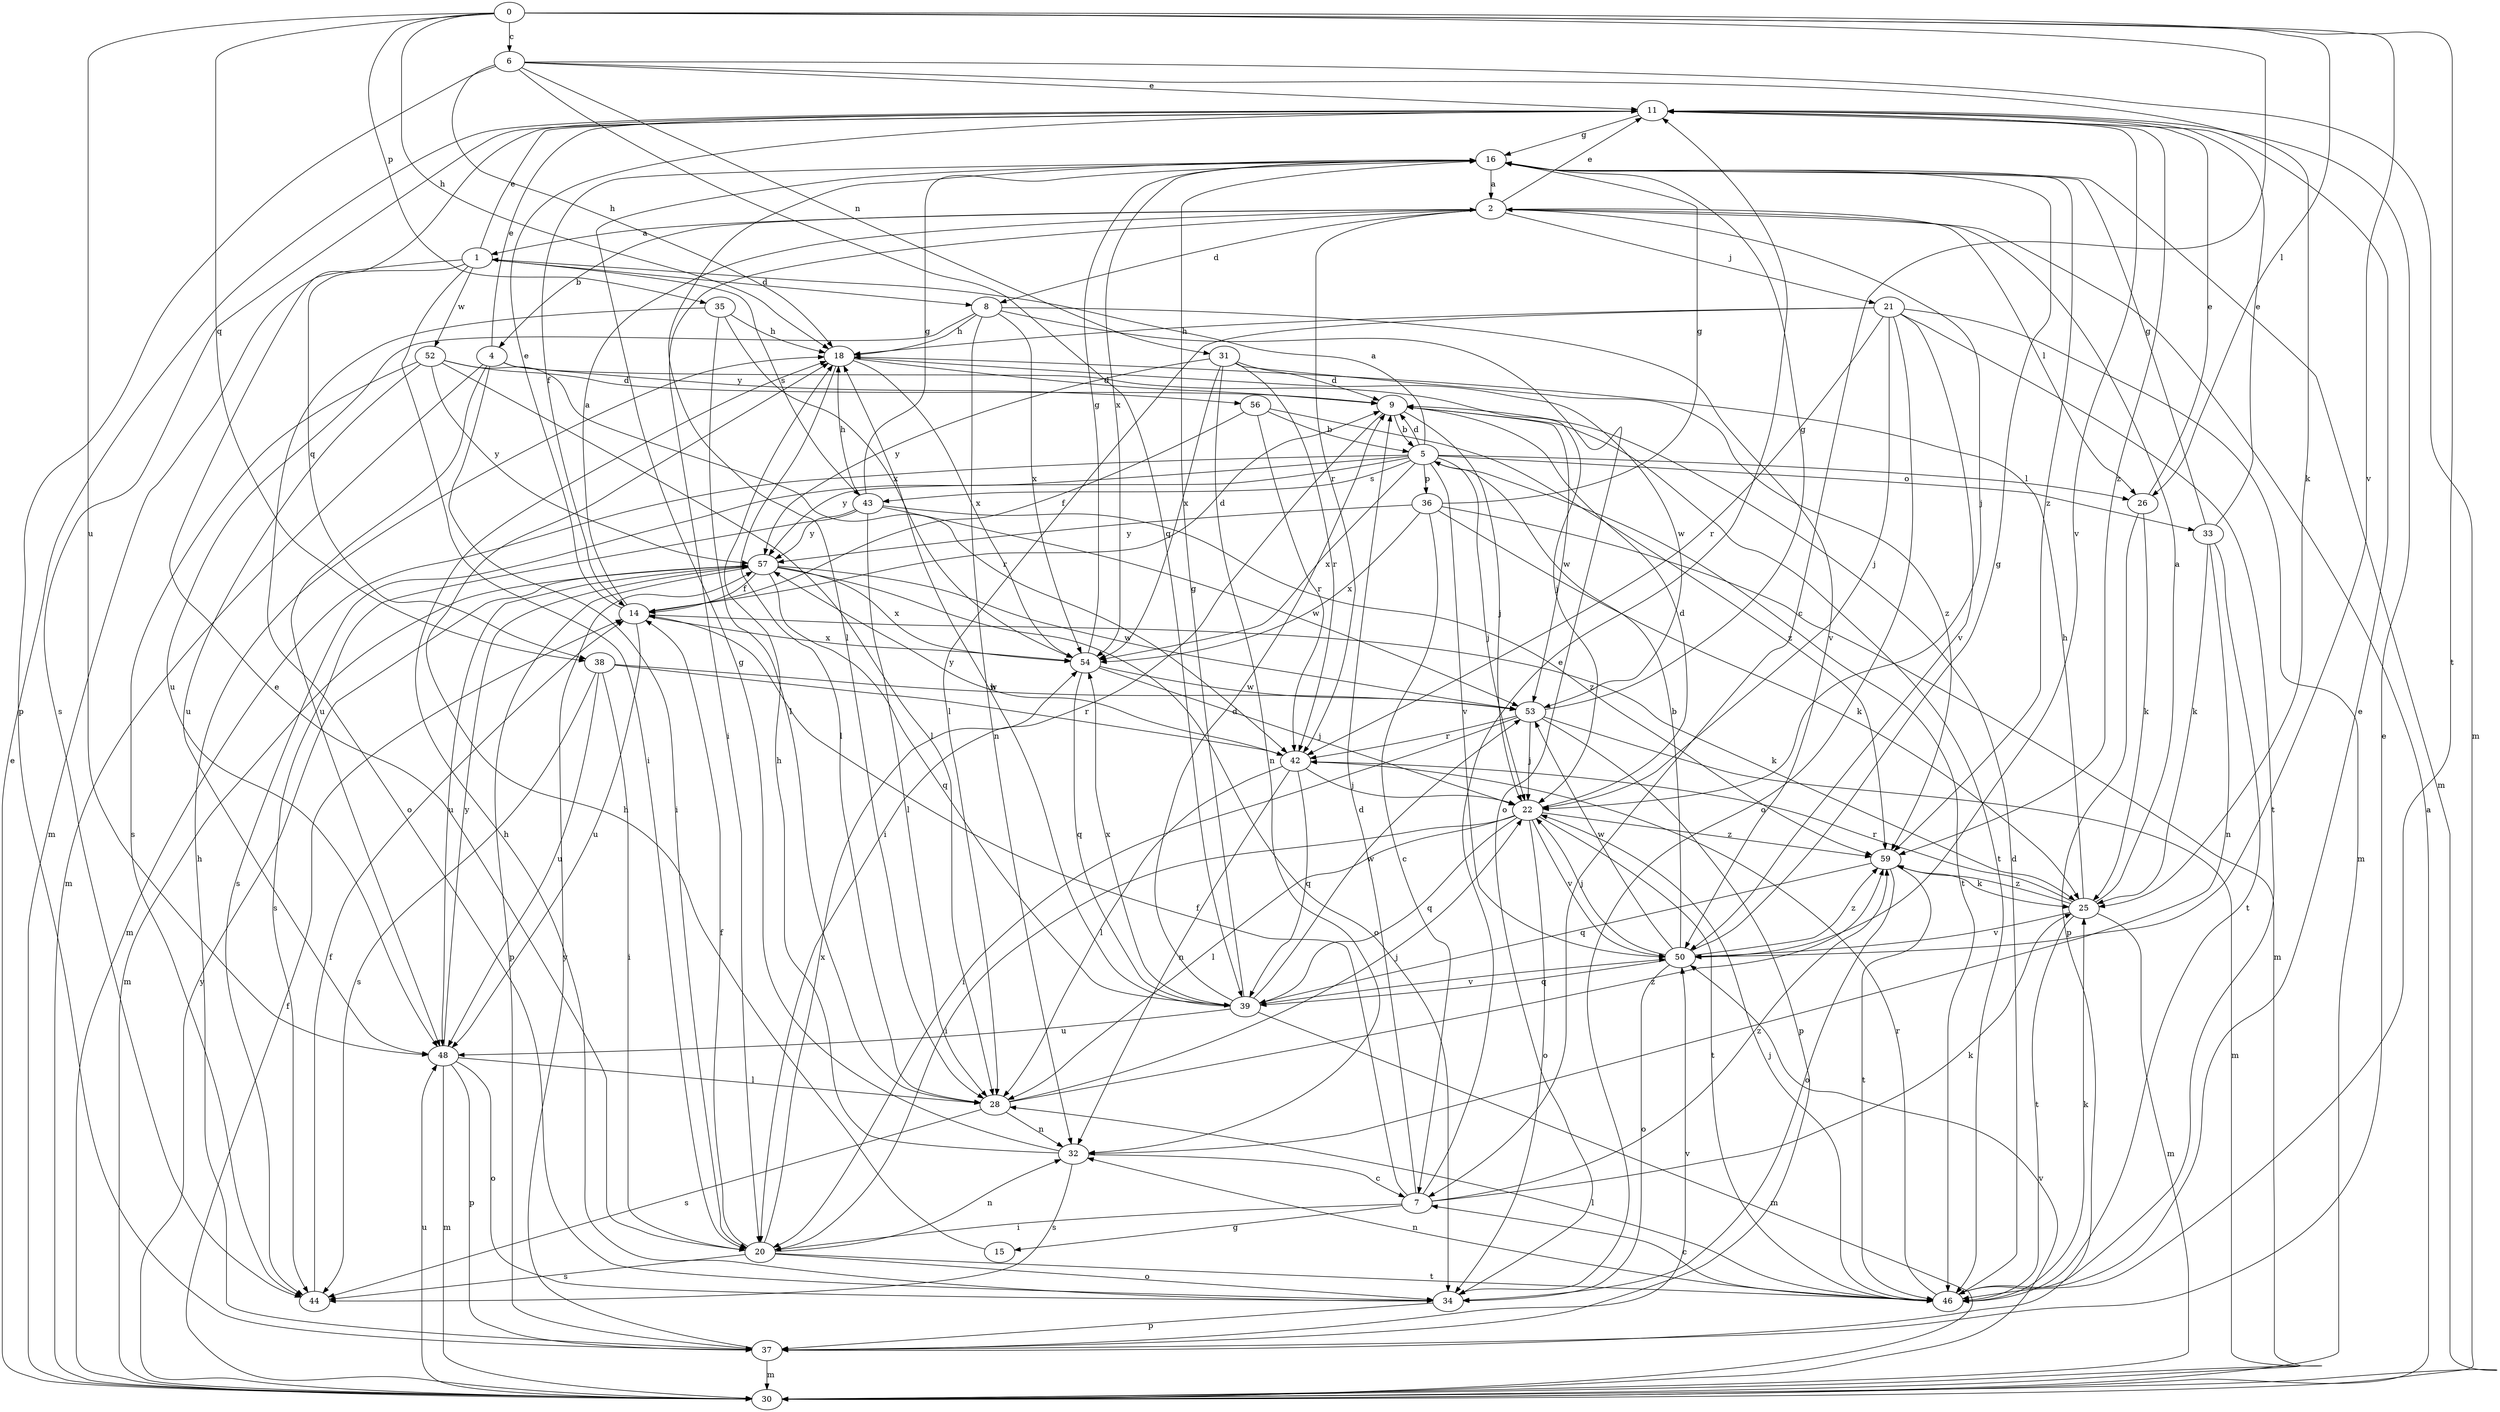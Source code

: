 strict digraph  {
0;
1;
2;
4;
5;
6;
7;
8;
9;
11;
14;
15;
16;
18;
20;
21;
22;
25;
26;
28;
30;
31;
32;
33;
34;
35;
36;
37;
38;
39;
42;
43;
44;
46;
48;
50;
52;
53;
54;
56;
57;
59;
0 -> 6  [label=c];
0 -> 7  [label=c];
0 -> 18  [label=h];
0 -> 26  [label=l];
0 -> 35  [label=p];
0 -> 38  [label=q];
0 -> 46  [label=t];
0 -> 48  [label=u];
0 -> 50  [label=v];
1 -> 8  [label=d];
1 -> 11  [label=e];
1 -> 20  [label=i];
1 -> 30  [label=m];
1 -> 38  [label=q];
1 -> 43  [label=s];
1 -> 52  [label=w];
2 -> 1  [label=a];
2 -> 4  [label=b];
2 -> 8  [label=d];
2 -> 11  [label=e];
2 -> 20  [label=i];
2 -> 21  [label=j];
2 -> 22  [label=j];
2 -> 26  [label=l];
2 -> 42  [label=r];
4 -> 11  [label=e];
4 -> 20  [label=i];
4 -> 22  [label=j];
4 -> 30  [label=m];
4 -> 48  [label=u];
4 -> 56  [label=y];
5 -> 1  [label=a];
5 -> 9  [label=d];
5 -> 22  [label=j];
5 -> 26  [label=l];
5 -> 30  [label=m];
5 -> 33  [label=o];
5 -> 36  [label=p];
5 -> 43  [label=s];
5 -> 44  [label=s];
5 -> 46  [label=t];
5 -> 50  [label=v];
5 -> 54  [label=x];
5 -> 57  [label=y];
6 -> 11  [label=e];
6 -> 18  [label=h];
6 -> 25  [label=k];
6 -> 30  [label=m];
6 -> 31  [label=n];
6 -> 37  [label=p];
6 -> 39  [label=q];
7 -> 9  [label=d];
7 -> 11  [label=e];
7 -> 14  [label=f];
7 -> 15  [label=g];
7 -> 20  [label=i];
7 -> 25  [label=k];
7 -> 59  [label=z];
8 -> 18  [label=h];
8 -> 32  [label=n];
8 -> 34  [label=o];
8 -> 48  [label=u];
8 -> 50  [label=v];
8 -> 54  [label=x];
9 -> 5  [label=b];
9 -> 20  [label=i];
9 -> 22  [label=j];
9 -> 46  [label=t];
9 -> 53  [label=w];
11 -> 16  [label=g];
11 -> 44  [label=s];
11 -> 50  [label=v];
11 -> 59  [label=z];
14 -> 2  [label=a];
14 -> 9  [label=d];
14 -> 11  [label=e];
14 -> 25  [label=k];
14 -> 48  [label=u];
14 -> 54  [label=x];
15 -> 18  [label=h];
16 -> 2  [label=a];
16 -> 14  [label=f];
16 -> 28  [label=l];
16 -> 30  [label=m];
16 -> 54  [label=x];
16 -> 59  [label=z];
18 -> 9  [label=d];
18 -> 28  [label=l];
18 -> 53  [label=w];
18 -> 54  [label=x];
20 -> 11  [label=e];
20 -> 14  [label=f];
20 -> 32  [label=n];
20 -> 34  [label=o];
20 -> 44  [label=s];
20 -> 46  [label=t];
20 -> 54  [label=x];
21 -> 18  [label=h];
21 -> 22  [label=j];
21 -> 28  [label=l];
21 -> 30  [label=m];
21 -> 34  [label=o];
21 -> 42  [label=r];
21 -> 46  [label=t];
21 -> 50  [label=v];
22 -> 9  [label=d];
22 -> 20  [label=i];
22 -> 28  [label=l];
22 -> 34  [label=o];
22 -> 39  [label=q];
22 -> 46  [label=t];
22 -> 50  [label=v];
22 -> 59  [label=z];
25 -> 2  [label=a];
25 -> 18  [label=h];
25 -> 30  [label=m];
25 -> 42  [label=r];
25 -> 46  [label=t];
25 -> 50  [label=v];
25 -> 59  [label=z];
26 -> 11  [label=e];
26 -> 25  [label=k];
26 -> 37  [label=p];
28 -> 22  [label=j];
28 -> 32  [label=n];
28 -> 44  [label=s];
28 -> 59  [label=z];
30 -> 2  [label=a];
30 -> 11  [label=e];
30 -> 14  [label=f];
30 -> 48  [label=u];
30 -> 50  [label=v];
30 -> 57  [label=y];
31 -> 9  [label=d];
31 -> 32  [label=n];
31 -> 42  [label=r];
31 -> 54  [label=x];
31 -> 57  [label=y];
31 -> 59  [label=z];
32 -> 7  [label=c];
32 -> 16  [label=g];
32 -> 18  [label=h];
32 -> 44  [label=s];
33 -> 11  [label=e];
33 -> 16  [label=g];
33 -> 25  [label=k];
33 -> 32  [label=n];
33 -> 46  [label=t];
34 -> 18  [label=h];
34 -> 37  [label=p];
35 -> 18  [label=h];
35 -> 28  [label=l];
35 -> 34  [label=o];
35 -> 54  [label=x];
36 -> 7  [label=c];
36 -> 16  [label=g];
36 -> 25  [label=k];
36 -> 30  [label=m];
36 -> 54  [label=x];
36 -> 57  [label=y];
37 -> 11  [label=e];
37 -> 18  [label=h];
37 -> 30  [label=m];
37 -> 50  [label=v];
37 -> 57  [label=y];
38 -> 20  [label=i];
38 -> 42  [label=r];
38 -> 44  [label=s];
38 -> 48  [label=u];
38 -> 53  [label=w];
39 -> 9  [label=d];
39 -> 16  [label=g];
39 -> 18  [label=h];
39 -> 30  [label=m];
39 -> 48  [label=u];
39 -> 50  [label=v];
39 -> 53  [label=w];
39 -> 54  [label=x];
42 -> 22  [label=j];
42 -> 28  [label=l];
42 -> 32  [label=n];
42 -> 39  [label=q];
42 -> 57  [label=y];
43 -> 16  [label=g];
43 -> 18  [label=h];
43 -> 28  [label=l];
43 -> 44  [label=s];
43 -> 53  [label=w];
43 -> 57  [label=y];
43 -> 59  [label=z];
44 -> 14  [label=f];
46 -> 7  [label=c];
46 -> 9  [label=d];
46 -> 11  [label=e];
46 -> 22  [label=j];
46 -> 25  [label=k];
46 -> 28  [label=l];
46 -> 32  [label=n];
46 -> 42  [label=r];
48 -> 28  [label=l];
48 -> 30  [label=m];
48 -> 34  [label=o];
48 -> 37  [label=p];
48 -> 57  [label=y];
50 -> 5  [label=b];
50 -> 16  [label=g];
50 -> 22  [label=j];
50 -> 34  [label=o];
50 -> 39  [label=q];
50 -> 53  [label=w];
50 -> 59  [label=z];
52 -> 9  [label=d];
52 -> 28  [label=l];
52 -> 42  [label=r];
52 -> 44  [label=s];
52 -> 48  [label=u];
52 -> 57  [label=y];
53 -> 16  [label=g];
53 -> 20  [label=i];
53 -> 22  [label=j];
53 -> 30  [label=m];
53 -> 37  [label=p];
53 -> 42  [label=r];
54 -> 16  [label=g];
54 -> 22  [label=j];
54 -> 39  [label=q];
54 -> 53  [label=w];
56 -> 5  [label=b];
56 -> 14  [label=f];
56 -> 42  [label=r];
56 -> 59  [label=z];
57 -> 14  [label=f];
57 -> 30  [label=m];
57 -> 34  [label=o];
57 -> 37  [label=p];
57 -> 39  [label=q];
57 -> 48  [label=u];
57 -> 53  [label=w];
57 -> 54  [label=x];
59 -> 25  [label=k];
59 -> 34  [label=o];
59 -> 39  [label=q];
59 -> 46  [label=t];
}
